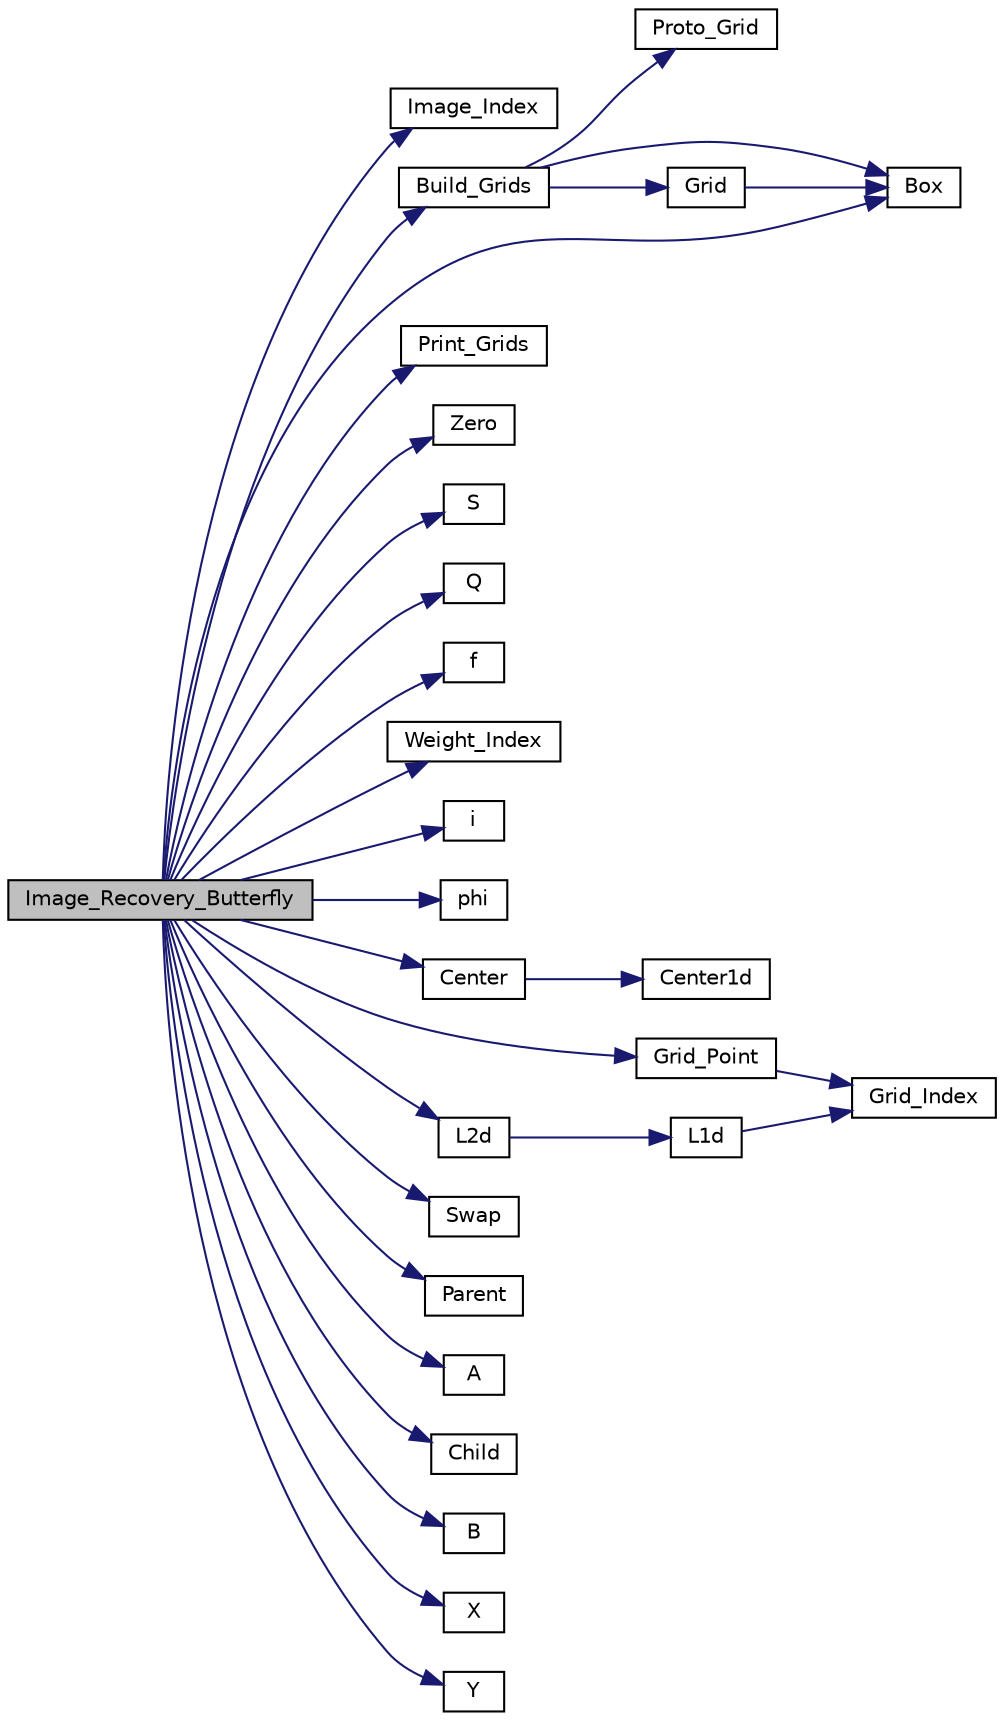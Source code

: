 digraph "Image_Recovery_Butterfly"
{
  edge [fontname="Helvetica",fontsize="10",labelfontname="Helvetica",labelfontsize="10"];
  node [fontname="Helvetica",fontsize="10",shape=record];
  rankdir="LR";
  Node73 [label="Image_Recovery_Butterfly",height=0.2,width=0.4,color="black", fillcolor="grey75", style="filled", fontcolor="black"];
  Node73 -> Node74 [color="midnightblue",fontsize="10",style="solid",fontname="Helvetica"];
  Node74 [label="Image_Index",height=0.2,width=0.4,color="black", fillcolor="white", style="filled",URL="$_image___recovery_8h.html#a14e94e6a7e1880598ed6d9fc3588669d"];
  Node73 -> Node75 [color="midnightblue",fontsize="10",style="solid",fontname="Helvetica"];
  Node75 [label="Build_Grids",height=0.2,width=0.4,color="black", fillcolor="white", style="filled",URL="$_image___recovery_8h.html#a410bc84b87399ef0182942a49b23c7db"];
  Node75 -> Node76 [color="midnightblue",fontsize="10",style="solid",fontname="Helvetica"];
  Node76 [label="Proto_Grid",height=0.2,width=0.4,color="black", fillcolor="white", style="filled",URL="$_image___recovery_8h.html#a52d1729c617ddfb9e7a33eaada2ab4cd"];
  Node75 -> Node77 [color="midnightblue",fontsize="10",style="solid",fontname="Helvetica"];
  Node77 [label="Box",height=0.2,width=0.4,color="black", fillcolor="white", style="filled",URL="$_image___recovery_8h.html#a9ee67c6f45f00d09b6b586c11e827271",tooltip="Find the box that p is in at level l. l=0 means only one cell. "];
  Node75 -> Node78 [color="midnightblue",fontsize="10",style="solid",fontname="Helvetica"];
  Node78 [label="Grid",height=0.2,width=0.4,color="black", fillcolor="white", style="filled",URL="$_image___recovery_8h.html#addb4e343985cdce1d690cb22d2d7b087"];
  Node78 -> Node77 [color="midnightblue",fontsize="10",style="solid",fontname="Helvetica"];
  Node73 -> Node79 [color="midnightblue",fontsize="10",style="solid",fontname="Helvetica"];
  Node79 [label="Print_Grids",height=0.2,width=0.4,color="black", fillcolor="white", style="filled",URL="$_data___generator_2_prototypes_8h.html#a5ca7abf31d308298176441f934aae798"];
  Node73 -> Node80 [color="midnightblue",fontsize="10",style="solid",fontname="Helvetica"];
  Node80 [label="Zero",height=0.2,width=0.4,color="black", fillcolor="white", style="filled",URL="$_image___recovery_8h.html#aabf258d2c2795ffa48f98b9c7d017413"];
  Node73 -> Node81 [color="midnightblue",fontsize="10",style="solid",fontname="Helvetica"];
  Node81 [label="S",height=0.2,width=0.4,color="black", fillcolor="white", style="filled",URL="$_image___recovery_8h.html#a788d8695493e8fbe8a998049de220e25"];
  Node73 -> Node82 [color="midnightblue",fontsize="10",style="solid",fontname="Helvetica"];
  Node82 [label="Q",height=0.2,width=0.4,color="black", fillcolor="white", style="filled",URL="$_image___recovery_8h.html#ab82ce48e953537051e3bbae9b3358000"];
  Node73 -> Node83 [color="midnightblue",fontsize="10",style="solid",fontname="Helvetica"];
  Node83 [label="f",height=0.2,width=0.4,color="black", fillcolor="white", style="filled",URL="$_data___generator_2_input_8h.html#ad28d23d18460a766bace637017e0ffae",tooltip="!!!!!!!!!!!!!!!!!!!!!!!!!!!!!!!!!!!!!!!!!!!!!!!!!!!!!!!!!!!!// "];
  Node73 -> Node84 [color="midnightblue",fontsize="10",style="solid",fontname="Helvetica"];
  Node84 [label="Weight_Index",height=0.2,width=0.4,color="black", fillcolor="white", style="filled",URL="$_image___recovery_8h.html#ad062be14de504a88bf836f3a9de72185"];
  Node73 -> Node77 [color="midnightblue",fontsize="10",style="solid",fontname="Helvetica"];
  Node73 -> Node85 [color="midnightblue",fontsize="10",style="solid",fontname="Helvetica"];
  Node85 [label="i",height=0.2,width=0.4,color="black", fillcolor="white", style="filled",URL="$_data___generator_2_input_8h.html#a5d6816662449d5e74ab1f78234044260"];
  Node73 -> Node86 [color="midnightblue",fontsize="10",style="solid",fontname="Helvetica"];
  Node86 [label="phi",height=0.2,width=0.4,color="black", fillcolor="white", style="filled",URL="$_data___generator_2_input_8h.html#a748e17292f693395243fe998c44ed79f"];
  Node73 -> Node87 [color="midnightblue",fontsize="10",style="solid",fontname="Helvetica"];
  Node87 [label="Center",height=0.2,width=0.4,color="black", fillcolor="white", style="filled",URL="$_image___recovery_8h.html#af13f9094e47157d57fe3b63ff7ad57f1"];
  Node87 -> Node88 [color="midnightblue",fontsize="10",style="solid",fontname="Helvetica"];
  Node88 [label="Center1d",height=0.2,width=0.4,color="black", fillcolor="white", style="filled",URL="$_image___recovery_8h.html#a6819ade65043183bc70e5cb2568fb94c"];
  Node73 -> Node89 [color="midnightblue",fontsize="10",style="solid",fontname="Helvetica"];
  Node89 [label="Grid_Point",height=0.2,width=0.4,color="black", fillcolor="white", style="filled",URL="$_image___recovery_8h.html#a8c5905c2efae1339305542662cff74a4"];
  Node89 -> Node90 [color="midnightblue",fontsize="10",style="solid",fontname="Helvetica"];
  Node90 [label="Grid_Index",height=0.2,width=0.4,color="black", fillcolor="white", style="filled",URL="$_image___recovery_8h.html#a60dd92eb39d20b28c6f5d62aa28dbc37"];
  Node73 -> Node91 [color="midnightblue",fontsize="10",style="solid",fontname="Helvetica"];
  Node91 [label="L2d",height=0.2,width=0.4,color="black", fillcolor="white", style="filled",URL="$_image___recovery_8h.html#ace05dbe0dad3c958492748dde4d076b2"];
  Node91 -> Node92 [color="midnightblue",fontsize="10",style="solid",fontname="Helvetica"];
  Node92 [label="L1d",height=0.2,width=0.4,color="black", fillcolor="white", style="filled",URL="$_image___recovery_8h.html#a2d1bc38cf6227eef1d7b451056a9c7f0"];
  Node92 -> Node90 [color="midnightblue",fontsize="10",style="solid",fontname="Helvetica"];
  Node73 -> Node93 [color="midnightblue",fontsize="10",style="solid",fontname="Helvetica"];
  Node93 [label="Swap",height=0.2,width=0.4,color="black", fillcolor="white", style="filled",URL="$_image___recovery_8h.html#a1c728a1d30427d7feace8e4a987fe5d3"];
  Node73 -> Node94 [color="midnightblue",fontsize="10",style="solid",fontname="Helvetica"];
  Node94 [label="Parent",height=0.2,width=0.4,color="black", fillcolor="white", style="filled",URL="$_image___recovery_8h.html#afd9a8705005ee8e6252c901fa9e1f59f"];
  Node73 -> Node95 [color="midnightblue",fontsize="10",style="solid",fontname="Helvetica"];
  Node95 [label="A",height=0.2,width=0.4,color="black", fillcolor="white", style="filled",URL="$_image___recovery_8h.html#a9e497505d1fd07067f621dc0229b9bcf"];
  Node73 -> Node96 [color="midnightblue",fontsize="10",style="solid",fontname="Helvetica"];
  Node96 [label="Child",height=0.2,width=0.4,color="black", fillcolor="white", style="filled",URL="$_image___recovery_8h.html#acc727c19af978660914564bb72315add"];
  Node73 -> Node97 [color="midnightblue",fontsize="10",style="solid",fontname="Helvetica"];
  Node97 [label="B",height=0.2,width=0.4,color="black", fillcolor="white", style="filled",URL="$_image___recovery_8h.html#af80582cfa8cc0518d60f5e512ad246da"];
  Node73 -> Node98 [color="midnightblue",fontsize="10",style="solid",fontname="Helvetica"];
  Node98 [label="X",height=0.2,width=0.4,color="black", fillcolor="white", style="filled",URL="$_image___recovery_8h.html#aaa8c0f0c0fa51f2c1bf63d9d9fca49ea"];
  Node73 -> Node99 [color="midnightblue",fontsize="10",style="solid",fontname="Helvetica"];
  Node99 [label="Y",height=0.2,width=0.4,color="black", fillcolor="white", style="filled",URL="$_image___recovery_8h.html#a504ccb6f70325b74f611057c5b163ab3"];
}

